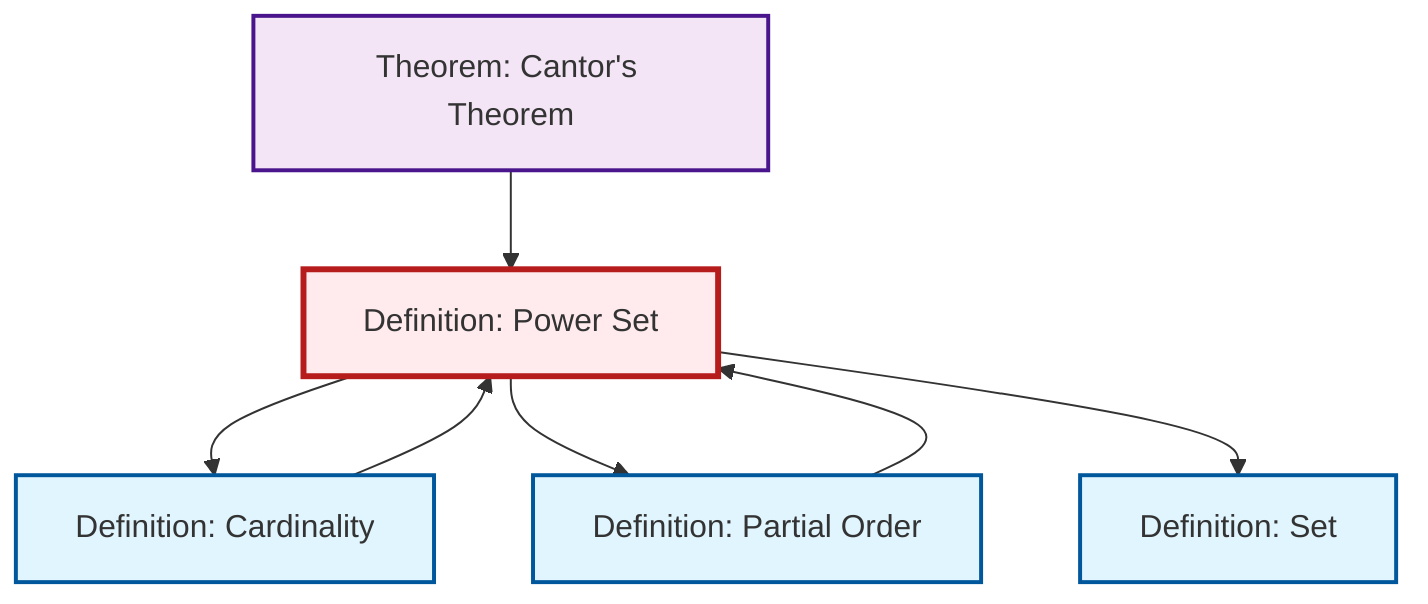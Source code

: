 graph TD
    classDef definition fill:#e1f5fe,stroke:#01579b,stroke-width:2px
    classDef theorem fill:#f3e5f5,stroke:#4a148c,stroke-width:2px
    classDef axiom fill:#fff3e0,stroke:#e65100,stroke-width:2px
    classDef example fill:#e8f5e9,stroke:#1b5e20,stroke-width:2px
    classDef current fill:#ffebee,stroke:#b71c1c,stroke-width:3px
    def-set["Definition: Set"]:::definition
    def-power-set["Definition: Power Set"]:::definition
    def-partial-order["Definition: Partial Order"]:::definition
    thm-cantor["Theorem: Cantor's Theorem"]:::theorem
    def-cardinality["Definition: Cardinality"]:::definition
    def-power-set --> def-cardinality
    def-cardinality --> def-power-set
    thm-cantor --> def-power-set
    def-partial-order --> def-power-set
    def-power-set --> def-partial-order
    def-power-set --> def-set
    class def-power-set current